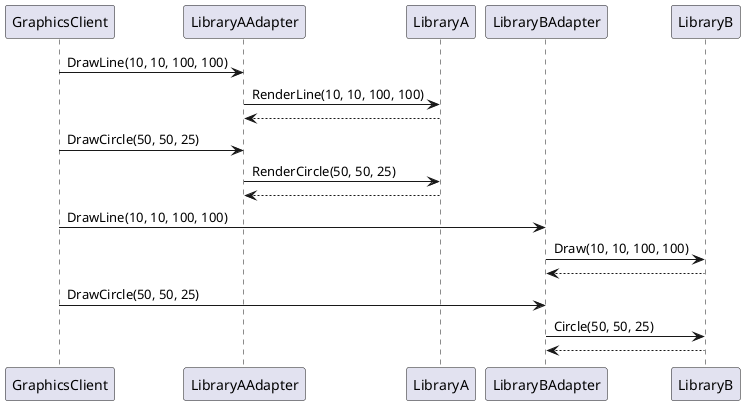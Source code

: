 @startuml
participant "GraphicsClient" as Client
participant "LibraryAAdapter" as AdapterA
participant "LibraryA" as LibraryA
participant "LibraryBAdapter" as AdapterB
participant "LibraryB" as LibraryB

Client -> AdapterA: DrawLine(10, 10, 100, 100)
AdapterA -> LibraryA: RenderLine(10, 10, 100, 100)
LibraryA --> AdapterA: 

Client -> AdapterA: DrawCircle(50, 50, 25)
AdapterA -> LibraryA: RenderCircle(50, 50, 25)
LibraryA --> AdapterA: 

Client -> AdapterB: DrawLine(10, 10, 100, 100)
AdapterB -> LibraryB: Draw(10, 10, 100, 100)
LibraryB --> AdapterB: 

Client -> AdapterB: DrawCircle(50, 50, 25)
AdapterB -> LibraryB: Circle(50, 50, 25)
LibraryB --> AdapterB: 
@enduml
